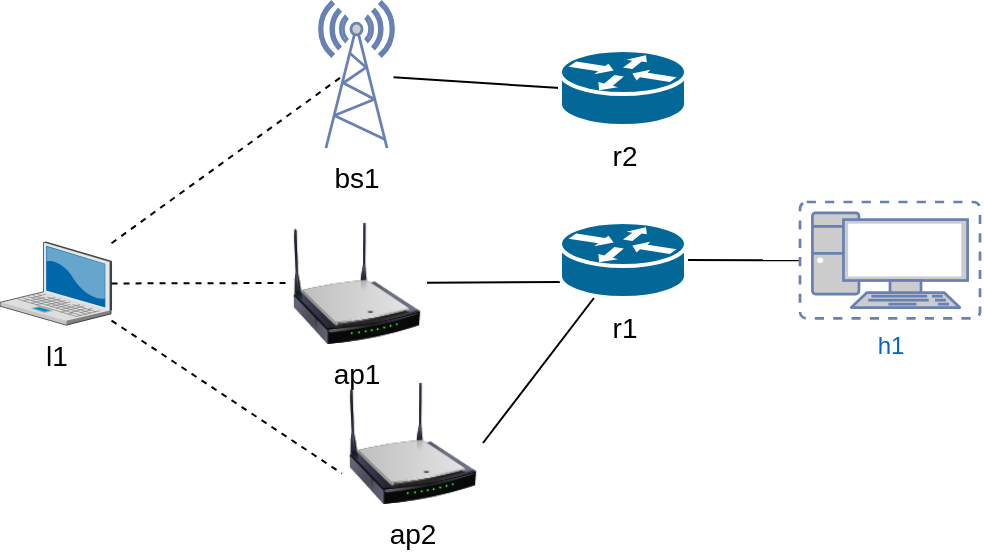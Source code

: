 <mxfile version="12.9.10" type="github" pages="2">
  <diagram id="WlhMQushrt4GDDDvZ9ph" name="功能验证_拓扑">
    <mxGraphModel dx="946" dy="467" grid="0" gridSize="10" guides="1" tooltips="1" connect="1" arrows="1" fold="1" page="1" pageScale="1" pageWidth="827" pageHeight="1169" math="0" shadow="0">
      <root>
        <mxCell id="0" />
        <mxCell id="1" parent="0" />
        <mxCell id="GtTl_xB2IYxBkrMz_1nD-1" style="edgeStyle=none;rounded=0;orthogonalLoop=1;jettySize=auto;html=1;endArrow=none;endFill=0;entryX=0;entryY=0.789;entryDx=0;entryDy=0;entryPerimeter=0;" edge="1" parent="1" source="GtTl_xB2IYxBkrMz_1nD-13" target="GtTl_xB2IYxBkrMz_1nD-15">
          <mxGeometry relative="1" as="geometry">
            <mxPoint x="390" y="300" as="sourcePoint" />
            <mxPoint x="456.24" y="252" as="targetPoint" />
          </mxGeometry>
        </mxCell>
        <mxCell id="GtTl_xB2IYxBkrMz_1nD-2" value="&lt;font style=&quot;font-size: 14px&quot; color=&quot;#000000&quot;&gt;bs1&lt;/font&gt;" style="fontColor=#0066CC;verticalAlign=top;verticalLabelPosition=bottom;labelPosition=center;align=center;html=1;outlineConnect=0;fillColor=#CCCCCC;strokeColor=#6881B3;gradientColor=none;gradientDirection=north;strokeWidth=2;shape=mxgraph.networks.radio_tower;" vertex="1" parent="1">
          <mxGeometry x="339.75" y="90" width="37" height="73" as="geometry" />
        </mxCell>
        <mxCell id="GtTl_xB2IYxBkrMz_1nD-4" value="&lt;font style=&quot;font-size: 14px&quot;&gt;l1&lt;/font&gt;" style="verticalLabelPosition=bottom;aspect=fixed;html=1;verticalAlign=top;strokeColor=none;align=center;outlineConnect=0;shape=mxgraph.citrix.laptop_2;" vertex="1" parent="1">
          <mxGeometry x="180" y="210.0" width="55.77" height="41.59" as="geometry" />
        </mxCell>
        <mxCell id="GtTl_xB2IYxBkrMz_1nD-7" style="edgeStyle=none;rounded=0;orthogonalLoop=1;jettySize=auto;html=1;endArrow=none;endFill=0;exitX=0;exitY=0.5;exitDx=0;exitDy=0;exitPerimeter=0;" edge="1" parent="1" target="GtTl_xB2IYxBkrMz_1nD-2" source="GtTl_xB2IYxBkrMz_1nD-23">
          <mxGeometry relative="1" as="geometry">
            <mxPoint x="400" y="160" as="targetPoint" />
            <mxPoint x="450" y="200" as="sourcePoint" />
          </mxGeometry>
        </mxCell>
        <mxCell id="GtTl_xB2IYxBkrMz_1nD-13" value="&lt;font style=&quot;font-size: 14px&quot;&gt;ap1&lt;/font&gt;" style="image;html=1;labelBackgroundColor=#ffffff;image=img/lib/clip_art/networking/Wireless_Router_N_128x128.png" vertex="1" parent="1">
          <mxGeometry x="323" y="200" width="70.5" height="61" as="geometry" />
        </mxCell>
        <mxCell id="GtTl_xB2IYxBkrMz_1nD-14" style="rounded=0;orthogonalLoop=1;jettySize=auto;html=1;entryX=0;entryY=0.5;entryDx=0;entryDy=0;entryPerimeter=0;strokeWidth=1;endArrow=none;endFill=0;exitX=1;exitY=0.5;exitDx=0;exitDy=0;exitPerimeter=0;" edge="1" parent="1" target="GtTl_xB2IYxBkrMz_1nD-16" source="GtTl_xB2IYxBkrMz_1nD-15">
          <mxGeometry relative="1" as="geometry">
            <mxPoint x="510" y="270" as="sourcePoint" />
          </mxGeometry>
        </mxCell>
        <mxCell id="GtTl_xB2IYxBkrMz_1nD-15" value="&lt;span style=&quot;font-size: 14px&quot;&gt;r1&lt;/span&gt;" style="shape=mxgraph.cisco.routers.router;html=1;dashed=0;fillColor=#036897;strokeColor=#ffffff;strokeWidth=2;verticalLabelPosition=bottom;verticalAlign=top" vertex="1" parent="1">
          <mxGeometry x="460" y="200" width="63" height="38" as="geometry" />
        </mxCell>
        <mxCell id="GtTl_xB2IYxBkrMz_1nD-16" value="h1" style="fontColor=#0066CC;verticalAlign=top;verticalLabelPosition=bottom;labelPosition=center;align=center;html=1;outlineConnect=0;fillColor=#CCCCCC;strokeColor=#6881B3;gradientColor=none;gradientDirection=north;strokeWidth=2;shape=mxgraph.networks.virtual_pc;" vertex="1" parent="1">
          <mxGeometry x="580" y="190" width="90" height="58.21" as="geometry" />
        </mxCell>
        <mxCell id="GtTl_xB2IYxBkrMz_1nD-18" value="" style="endArrow=none;html=1;entryX=0.33;entryY=0.5;entryDx=0;entryDy=0;entryPerimeter=0;dashed=1;" edge="1" parent="1" source="GtTl_xB2IYxBkrMz_1nD-4" target="GtTl_xB2IYxBkrMz_1nD-2">
          <mxGeometry width="50" height="50" relative="1" as="geometry">
            <mxPoint x="170" y="180" as="sourcePoint" />
            <mxPoint x="220" y="130" as="targetPoint" />
          </mxGeometry>
        </mxCell>
        <mxCell id="GtTl_xB2IYxBkrMz_1nD-19" value="" style="endArrow=none;html=1;entryX=0;entryY=0.5;entryDx=0;entryDy=0;dashed=1;" edge="1" parent="1" source="GtTl_xB2IYxBkrMz_1nD-4" target="GtTl_xB2IYxBkrMz_1nD-13">
          <mxGeometry width="50" height="50" relative="1" as="geometry">
            <mxPoint x="220" y="260" as="sourcePoint" />
            <mxPoint x="345.21" y="156.5" as="targetPoint" />
          </mxGeometry>
        </mxCell>
        <mxCell id="GtTl_xB2IYxBkrMz_1nD-20" value="&lt;font style=&quot;font-size: 14px&quot;&gt;ap2&lt;/font&gt;" style="image;html=1;labelBackgroundColor=#ffffff;image=img/lib/clip_art/networking/Wireless_Router_N_128x128.png" vertex="1" parent="1">
          <mxGeometry x="351" y="280" width="70.5" height="61" as="geometry" />
        </mxCell>
        <mxCell id="GtTl_xB2IYxBkrMz_1nD-21" value="" style="endArrow=none;html=1;dashed=1;entryX=0;entryY=0.75;entryDx=0;entryDy=0;" edge="1" parent="1" source="GtTl_xB2IYxBkrMz_1nD-4" target="GtTl_xB2IYxBkrMz_1nD-20">
          <mxGeometry width="50" height="50" relative="1" as="geometry">
            <mxPoint x="245.77" y="249.216" as="sourcePoint" />
            <mxPoint x="316.25" y="270.5" as="targetPoint" />
          </mxGeometry>
        </mxCell>
        <mxCell id="GtTl_xB2IYxBkrMz_1nD-22" value="" style="endArrow=none;html=1;exitX=1;exitY=0.5;exitDx=0;exitDy=0;" edge="1" parent="1" source="GtTl_xB2IYxBkrMz_1nD-20" target="GtTl_xB2IYxBkrMz_1nD-15">
          <mxGeometry width="50" height="50" relative="1" as="geometry">
            <mxPoint x="440" y="340" as="sourcePoint" />
            <mxPoint x="490" y="290" as="targetPoint" />
          </mxGeometry>
        </mxCell>
        <mxCell id="GtTl_xB2IYxBkrMz_1nD-23" value="&lt;span style=&quot;font-size: 14px&quot;&gt;r2&lt;/span&gt;" style="shape=mxgraph.cisco.routers.router;html=1;dashed=0;fillColor=#036897;strokeColor=#ffffff;strokeWidth=2;verticalLabelPosition=bottom;verticalAlign=top" vertex="1" parent="1">
          <mxGeometry x="460" y="114" width="63" height="38" as="geometry" />
        </mxCell>
      </root>
    </mxGraphModel>
  </diagram>
  <diagram id="4Skq3YghH9AyFSyC5aOX" name="典型案例分析">
    <mxGraphModel dx="946" dy="467" grid="0" gridSize="10" guides="1" tooltips="1" connect="1" arrows="1" fold="1" page="1" pageScale="1" pageWidth="827" pageHeight="1169" math="0" shadow="0">
      <root>
        <mxCell id="0fj_DrqJSkPKNxUSJ2uL-0" />
        <mxCell id="0fj_DrqJSkPKNxUSJ2uL-1" parent="0fj_DrqJSkPKNxUSJ2uL-0" />
        <mxCell id="NDfAUJzYUlQAIVKGV1vW-9" value="" style="ellipse;whiteSpace=wrap;html=1;fillColor=#d5e8d4;strokeColor=#82b366;" vertex="1" parent="0fj_DrqJSkPKNxUSJ2uL-1">
          <mxGeometry x="145" y="72.06" width="400" height="330" as="geometry" />
        </mxCell>
        <mxCell id="NDfAUJzYUlQAIVKGV1vW-8" value="" style="ellipse;whiteSpace=wrap;html=1;fillColor=#dae8fc;strokeColor=#6c8ebf;" vertex="1" parent="0fj_DrqJSkPKNxUSJ2uL-1">
          <mxGeometry x="210" y="210" width="270" height="180" as="geometry" />
        </mxCell>
        <mxCell id="0fj_DrqJSkPKNxUSJ2uL-3" value="&lt;font style=&quot;font-size: 14px&quot; color=&quot;#000000&quot;&gt;bs1&lt;/font&gt;" style="fontColor=#0066CC;verticalAlign=top;verticalLabelPosition=bottom;labelPosition=center;align=center;html=1;outlineConnect=0;fillColor=#CCCCCC;strokeColor=#6881B3;gradientColor=none;gradientDirection=north;strokeWidth=2;shape=mxgraph.networks.radio_tower;" vertex="1" parent="0fj_DrqJSkPKNxUSJ2uL-1">
          <mxGeometry x="339.75" y="90" width="37" height="73" as="geometry" />
        </mxCell>
        <mxCell id="0fj_DrqJSkPKNxUSJ2uL-4" value="" style="verticalLabelPosition=bottom;aspect=fixed;html=1;verticalAlign=top;strokeColor=none;align=center;outlineConnect=0;shape=mxgraph.citrix.laptop_2;" vertex="1" parent="0fj_DrqJSkPKNxUSJ2uL-1">
          <mxGeometry x="268.46" y="339.71" width="55.77" height="41.59" as="geometry" />
        </mxCell>
        <mxCell id="0fj_DrqJSkPKNxUSJ2uL-5" style="edgeStyle=none;rounded=0;orthogonalLoop=1;jettySize=auto;html=1;endArrow=none;endFill=0;exitX=0;exitY=0.5;exitDx=0;exitDy=0;exitPerimeter=0;" edge="1" parent="0fj_DrqJSkPKNxUSJ2uL-1" source="0fj_DrqJSkPKNxUSJ2uL-15" target="0fj_DrqJSkPKNxUSJ2uL-3">
          <mxGeometry relative="1" as="geometry">
            <mxPoint x="400" y="160" as="targetPoint" />
            <mxPoint x="450" y="200" as="sourcePoint" />
          </mxGeometry>
        </mxCell>
        <mxCell id="0fj_DrqJSkPKNxUSJ2uL-18" style="edgeStyle=none;rounded=0;orthogonalLoop=1;jettySize=auto;html=1;exitX=0.88;exitY=0.1;exitDx=0;exitDy=0;exitPerimeter=0;entryX=0.12;entryY=0.9;entryDx=0;entryDy=0;entryPerimeter=0;endArrow=none;endFill=0;" edge="1" parent="0fj_DrqJSkPKNxUSJ2uL-1" source="0fj_DrqJSkPKNxUSJ2uL-8" target="0fj_DrqJSkPKNxUSJ2uL-16">
          <mxGeometry relative="1" as="geometry" />
        </mxCell>
        <mxCell id="0fj_DrqJSkPKNxUSJ2uL-8" value="&lt;span style=&quot;font-size: 14px&quot;&gt;r1&lt;/span&gt;" style="shape=mxgraph.cisco.routers.router;html=1;dashed=0;fillColor=#036897;strokeColor=#ffffff;strokeWidth=2;verticalLabelPosition=bottom;verticalAlign=top" vertex="1" parent="0fj_DrqJSkPKNxUSJ2uL-1">
          <mxGeometry x="567" y="196.99" width="63" height="38" as="geometry" />
        </mxCell>
        <mxCell id="0fj_DrqJSkPKNxUSJ2uL-12" value="&lt;font style=&quot;font-size: 14px&quot;&gt;ap1&lt;/font&gt;" style="image;html=1;labelBackgroundColor=#ffffff;image=img/lib/clip_art/networking/Wireless_Router_N_128x128.png" vertex="1" parent="0fj_DrqJSkPKNxUSJ2uL-1">
          <mxGeometry x="360" y="255.99" width="70.5" height="61" as="geometry" />
        </mxCell>
        <mxCell id="0fj_DrqJSkPKNxUSJ2uL-14" value="" style="endArrow=none;html=1;exitX=1;exitY=0.5;exitDx=0;exitDy=0;" edge="1" parent="0fj_DrqJSkPKNxUSJ2uL-1" source="0fj_DrqJSkPKNxUSJ2uL-12" target="0fj_DrqJSkPKNxUSJ2uL-8">
          <mxGeometry width="50" height="50" relative="1" as="geometry">
            <mxPoint x="440" y="340" as="sourcePoint" />
            <mxPoint x="490" y="290" as="targetPoint" />
          </mxGeometry>
        </mxCell>
        <mxCell id="0fj_DrqJSkPKNxUSJ2uL-17" style="rounded=0;orthogonalLoop=1;jettySize=auto;html=1;exitX=1;exitY=0.5;exitDx=0;exitDy=0;exitPerimeter=0;entryX=0;entryY=0.5;entryDx=0;entryDy=0;entryPerimeter=0;endArrow=none;endFill=0;" edge="1" parent="0fj_DrqJSkPKNxUSJ2uL-1" source="0fj_DrqJSkPKNxUSJ2uL-15" target="0fj_DrqJSkPKNxUSJ2uL-16">
          <mxGeometry relative="1" as="geometry" />
        </mxCell>
        <mxCell id="0fj_DrqJSkPKNxUSJ2uL-15" value="&lt;span style=&quot;font-size: 14px&quot;&gt;r2&lt;/span&gt;" style="shape=mxgraph.cisco.routers.router;html=1;dashed=0;fillColor=#036897;strokeColor=#ffffff;strokeWidth=2;verticalLabelPosition=bottom;verticalAlign=top" vertex="1" parent="0fj_DrqJSkPKNxUSJ2uL-1">
          <mxGeometry x="530" y="107.5" width="63" height="38" as="geometry" />
        </mxCell>
        <mxCell id="0fj_DrqJSkPKNxUSJ2uL-25" style="edgeStyle=none;rounded=0;orthogonalLoop=1;jettySize=auto;html=1;exitX=1;exitY=0.5;exitDx=0;exitDy=0;exitPerimeter=0;entryX=0;entryY=0.607;entryDx=0;entryDy=0;entryPerimeter=0;endArrow=none;endFill=0;" edge="1" parent="0fj_DrqJSkPKNxUSJ2uL-1" source="0fj_DrqJSkPKNxUSJ2uL-16" target="0fj_DrqJSkPKNxUSJ2uL-24">
          <mxGeometry relative="1" as="geometry" />
        </mxCell>
        <mxCell id="0fj_DrqJSkPKNxUSJ2uL-16" value="&lt;span style=&quot;font-size: 14px&quot;&gt;r3&lt;/span&gt;" style="shape=mxgraph.cisco.routers.router;html=1;dashed=0;fillColor=#036897;strokeColor=#ffffff;strokeWidth=2;verticalLabelPosition=bottom;verticalAlign=top" vertex="1" parent="0fj_DrqJSkPKNxUSJ2uL-1">
          <mxGeometry x="630" y="126.99" width="63" height="38" as="geometry" />
        </mxCell>
        <mxCell id="0fj_DrqJSkPKNxUSJ2uL-24" value="h1" style="points=[];aspect=fixed;html=1;align=center;shadow=0;dashed=0;image;image=img/lib/allied_telesis/computer_and_terminals/Server_Desktop.svg;rounded=0;strokeColor=#000000;fillColor=none;gradientColor=none;" vertex="1" parent="0fj_DrqJSkPKNxUSJ2uL-1">
          <mxGeometry x="740" y="96.99" width="62.3" height="78.98" as="geometry" />
        </mxCell>
        <mxCell id="NDfAUJzYUlQAIVKGV1vW-1" value="" style="verticalLabelPosition=bottom;aspect=fixed;html=1;verticalAlign=top;strokeColor=none;align=center;outlineConnect=0;shape=mxgraph.citrix.cell_phone;" vertex="1" parent="0fj_DrqJSkPKNxUSJ2uL-1">
          <mxGeometry x="260" y="247.85" width="15.77" height="37.85" as="geometry" />
        </mxCell>
        <mxCell id="NDfAUJzYUlQAIVKGV1vW-2" value="" style="verticalLabelPosition=bottom;aspect=fixed;html=1;verticalAlign=top;strokeColor=none;align=center;outlineConnect=0;shape=mxgraph.citrix.cell_phone;" vertex="1" parent="0fj_DrqJSkPKNxUSJ2uL-1">
          <mxGeometry x="290" y="264.7" width="15.77" height="37.85" as="geometry" />
        </mxCell>
        <mxCell id="NDfAUJzYUlQAIVKGV1vW-3" value="" style="verticalLabelPosition=bottom;aspect=fixed;html=1;verticalAlign=top;strokeColor=none;align=center;outlineConnect=0;shape=mxgraph.citrix.cell_phone;" vertex="1" parent="0fj_DrqJSkPKNxUSJ2uL-1">
          <mxGeometry x="274.23" y="285.7" width="15.77" height="37.85" as="geometry" />
        </mxCell>
        <mxCell id="NDfAUJzYUlQAIVKGV1vW-4" value="" style="verticalLabelPosition=bottom;aspect=fixed;html=1;verticalAlign=top;strokeColor=none;align=center;outlineConnect=0;shape=mxgraph.citrix.laptop_2;" vertex="1" parent="0fj_DrqJSkPKNxUSJ2uL-1">
          <mxGeometry x="308.46" y="310" width="55.77" height="41.59" as="geometry" />
        </mxCell>
        <mxCell id="NDfAUJzYUlQAIVKGV1vW-5" value="" style="verticalLabelPosition=bottom;aspect=fixed;html=1;verticalAlign=top;strokeColor=none;align=center;outlineConnect=0;shape=mxgraph.citrix.cell_phone;" vertex="1" parent="0fj_DrqJSkPKNxUSJ2uL-1">
          <mxGeometry x="292.69" y="218.14" width="15.77" height="37.85" as="geometry" />
        </mxCell>
        <mxCell id="NDfAUJzYUlQAIVKGV1vW-6" value="" style="verticalLabelPosition=bottom;aspect=fixed;html=1;verticalAlign=top;strokeColor=none;align=center;outlineConnect=0;shape=mxgraph.citrix.cell_phone;" vertex="1" parent="0fj_DrqJSkPKNxUSJ2uL-1">
          <mxGeometry x="330" y="234.99" width="15.77" height="37.85" as="geometry" />
        </mxCell>
        <mxCell id="NDfAUJzYUlQAIVKGV1vW-7" value="" style="verticalLabelPosition=bottom;aspect=fixed;html=1;verticalAlign=top;strokeColor=none;align=center;outlineConnect=0;shape=mxgraph.citrix.cell_phone;" vertex="1" parent="0fj_DrqJSkPKNxUSJ2uL-1">
          <mxGeometry x="314.23" y="255.99" width="15.77" height="37.85" as="geometry" />
        </mxCell>
      </root>
    </mxGraphModel>
  </diagram>
</mxfile>
